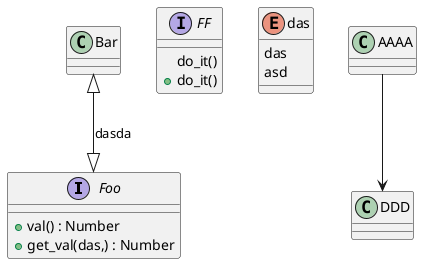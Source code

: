 @startuml

interface Foo{
  +val() : Number
  +get_val(das,) : Number
}

class Bar{

}

interface FF {
  do_it()
  +do_it()
}

enum das {
das 
asd

}

Bar <|-down-|> Foo : dasda
АААА --> DDD

@enduml

